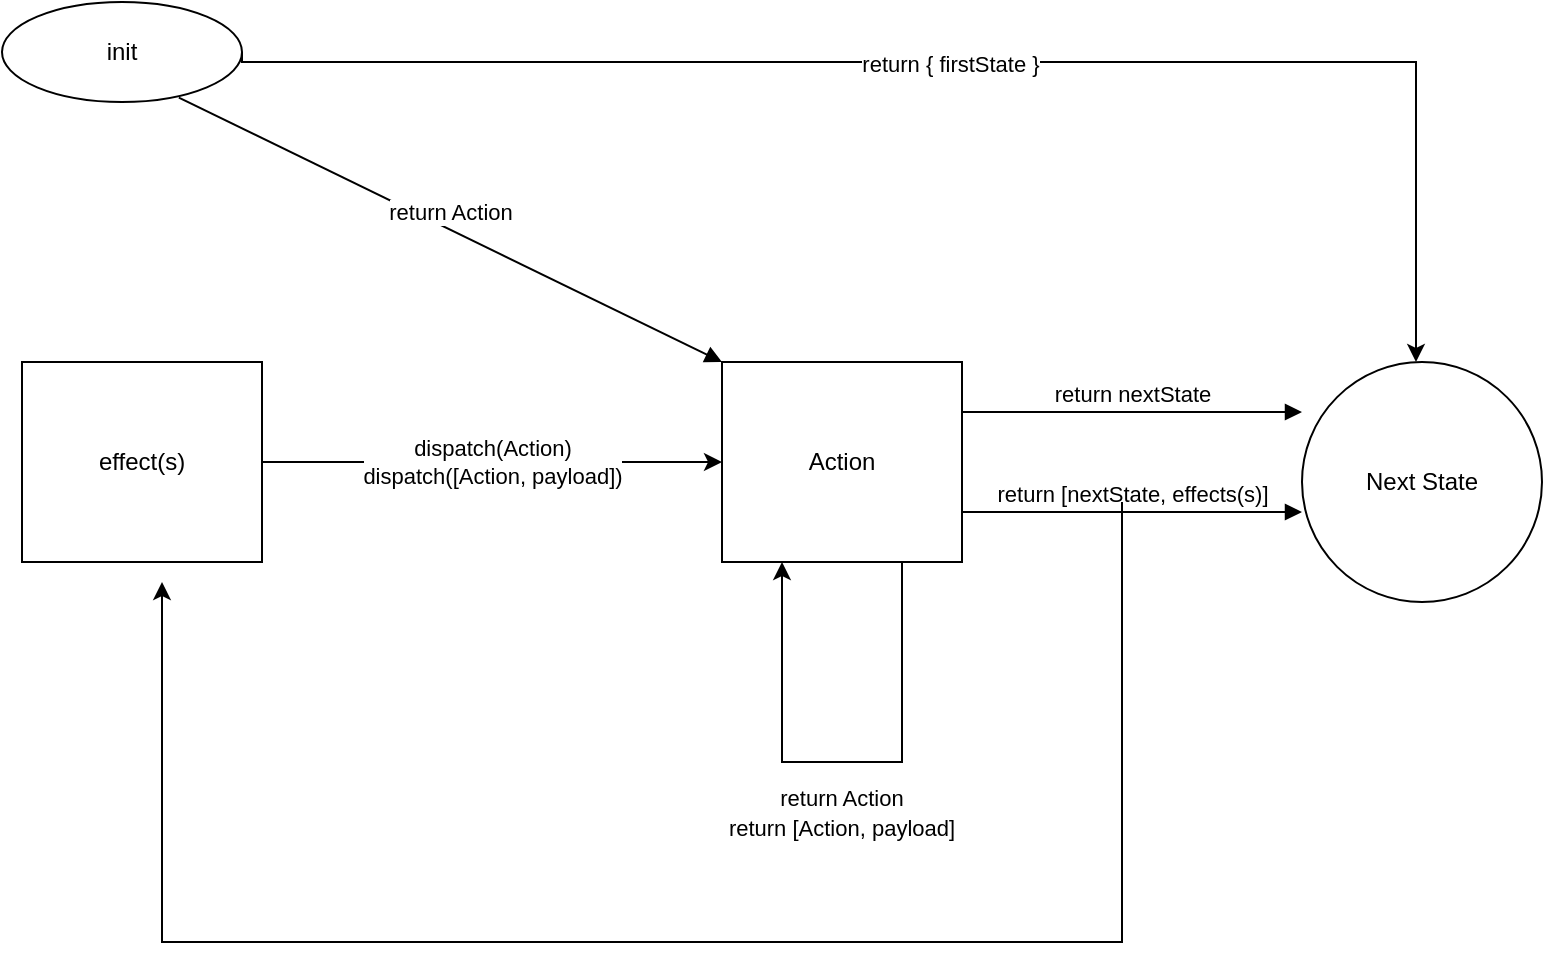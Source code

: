 <mxfile version="16.6.1" type="github">
  <diagram name="Page-1" id="c7558073-3199-34d8-9f00-42111426c3f3">
    <mxGraphModel dx="1038" dy="635" grid="1" gridSize="10" guides="1" tooltips="1" connect="1" arrows="1" fold="1" page="1" pageScale="1" pageWidth="826" pageHeight="1169" background="none" math="0" shadow="0">
      <root>
        <mxCell id="0" />
        <mxCell id="1" parent="0" />
        <mxCell id="r2CEHBMajB01373GKRsO-96" value="init&lt;br&gt;" style="ellipse;whiteSpace=wrap;html=1;" vertex="1" parent="1">
          <mxGeometry x="40" y="40" width="120" height="50" as="geometry" />
        </mxCell>
        <mxCell id="r2CEHBMajB01373GKRsO-97" value="Action&lt;br&gt;" style="rounded=0;whiteSpace=wrap;html=1;" vertex="1" parent="1">
          <mxGeometry x="400" y="220" width="120" height="100" as="geometry" />
        </mxCell>
        <mxCell id="r2CEHBMajB01373GKRsO-98" value="Next State" style="ellipse;whiteSpace=wrap;html=1;" vertex="1" parent="1">
          <mxGeometry x="690" y="220" width="120" height="120" as="geometry" />
        </mxCell>
        <mxCell id="r2CEHBMajB01373GKRsO-103" value="r" style="edgeStyle=segmentEdgeStyle;endArrow=classic;html=1;rounded=0;exitX=1;exitY=0.5;exitDx=0;exitDy=0;entryX=0.5;entryY=0;entryDx=0;entryDy=0;" edge="1" parent="1" source="r2CEHBMajB01373GKRsO-96">
          <mxGeometry width="50" height="50" relative="1" as="geometry">
            <mxPoint x="237" y="85" as="sourcePoint" />
            <mxPoint x="747" y="220" as="targetPoint" />
            <Array as="points">
              <mxPoint x="160" y="70" />
              <mxPoint x="747" y="70" />
            </Array>
          </mxGeometry>
        </mxCell>
        <mxCell id="r2CEHBMajB01373GKRsO-105" value="return { firstState }" style="edgeLabel;html=1;align=center;verticalAlign=middle;resizable=0;points=[];" vertex="1" connectable="0" parent="r2CEHBMajB01373GKRsO-103">
          <mxGeometry x="0.041" y="-1" relative="1" as="geometry">
            <mxPoint x="-27" as="offset" />
          </mxGeometry>
        </mxCell>
        <mxCell id="r2CEHBMajB01373GKRsO-109" value="effect(s)" style="rounded=0;whiteSpace=wrap;html=1;" vertex="1" parent="1">
          <mxGeometry x="50" y="220" width="120" height="100" as="geometry" />
        </mxCell>
        <mxCell id="r2CEHBMajB01373GKRsO-110" value="dispatch(Action)&lt;br&gt;dispatch([Action, payload])&lt;br&gt;" style="endArrow=classic;html=1;rounded=0;exitX=1;exitY=0.5;exitDx=0;exitDy=0;entryX=0;entryY=0.5;entryDx=0;entryDy=0;" edge="1" parent="1" source="r2CEHBMajB01373GKRsO-109" target="r2CEHBMajB01373GKRsO-97">
          <mxGeometry width="50" height="50" relative="1" as="geometry">
            <mxPoint x="420" y="260" as="sourcePoint" />
            <mxPoint x="470" y="210" as="targetPoint" />
          </mxGeometry>
        </mxCell>
        <mxCell id="r2CEHBMajB01373GKRsO-119" value="" style="edgeStyle=segmentEdgeStyle;endArrow=classic;html=1;rounded=0;exitX=0.75;exitY=1;exitDx=0;exitDy=0;entryX=0.25;entryY=1;entryDx=0;entryDy=0;" edge="1" parent="1" source="r2CEHBMajB01373GKRsO-97" target="r2CEHBMajB01373GKRsO-97">
          <mxGeometry width="50" height="50" relative="1" as="geometry">
            <mxPoint x="490" y="350" as="sourcePoint" />
            <mxPoint x="430" y="330" as="targetPoint" />
            <Array as="points">
              <mxPoint x="490" y="420" />
              <mxPoint x="430" y="420" />
            </Array>
          </mxGeometry>
        </mxCell>
        <mxCell id="r2CEHBMajB01373GKRsO-121" value="&lt;br style=&quot;font-size: 11px&quot;&gt;&lt;span style=&quot;font-size: 11px ; background-color: rgb(255 , 255 , 255)&quot;&gt;return Action&lt;/span&gt;&lt;br style=&quot;font-size: 11px&quot;&gt;&lt;span style=&quot;font-size: 11px ; background-color: rgb(255 , 255 , 255)&quot;&gt;return [Action, payload]&lt;br&gt;&lt;br&gt;&lt;/span&gt;" style="text;html=1;strokeColor=none;fillColor=none;align=center;verticalAlign=middle;whiteSpace=wrap;rounded=0;" vertex="1" parent="1">
          <mxGeometry x="395" y="430" width="130" height="30" as="geometry" />
        </mxCell>
        <mxCell id="r2CEHBMajB01373GKRsO-125" value="return Action" style="html=1;verticalAlign=bottom;endArrow=block;rounded=0;exitX=0.737;exitY=0.956;exitDx=0;exitDy=0;exitPerimeter=0;entryX=0;entryY=0;entryDx=0;entryDy=0;" edge="1" parent="1" source="r2CEHBMajB01373GKRsO-96" target="r2CEHBMajB01373GKRsO-97">
          <mxGeometry width="80" relative="1" as="geometry">
            <mxPoint x="220" y="140" as="sourcePoint" />
            <mxPoint x="300" y="140" as="targetPoint" />
          </mxGeometry>
        </mxCell>
        <mxCell id="r2CEHBMajB01373GKRsO-127" value="return nextState" style="html=1;verticalAlign=bottom;endArrow=block;rounded=0;exitX=1;exitY=0.25;exitDx=0;exitDy=0;" edge="1" parent="1" source="r2CEHBMajB01373GKRsO-97">
          <mxGeometry width="80" relative="1" as="geometry">
            <mxPoint x="520" y="290" as="sourcePoint" />
            <mxPoint x="690" y="245" as="targetPoint" />
          </mxGeometry>
        </mxCell>
        <mxCell id="r2CEHBMajB01373GKRsO-128" value="return [nextState, effects(s)]" style="html=1;verticalAlign=bottom;endArrow=block;rounded=0;exitX=1;exitY=0.75;exitDx=0;exitDy=0;entryX=0;entryY=0.625;entryDx=0;entryDy=0;entryPerimeter=0;" edge="1" parent="1" source="r2CEHBMajB01373GKRsO-97" target="r2CEHBMajB01373GKRsO-98">
          <mxGeometry width="80" relative="1" as="geometry">
            <mxPoint x="380" y="290" as="sourcePoint" />
            <mxPoint x="640" y="370" as="targetPoint" />
          </mxGeometry>
        </mxCell>
        <mxCell id="r2CEHBMajB01373GKRsO-129" value="" style="edgeStyle=segmentEdgeStyle;endArrow=classic;html=1;rounded=0;" edge="1" parent="1">
          <mxGeometry width="50" height="50" relative="1" as="geometry">
            <mxPoint x="600" y="290" as="sourcePoint" />
            <mxPoint x="120" y="330" as="targetPoint" />
            <Array as="points">
              <mxPoint x="600" y="510" />
            </Array>
          </mxGeometry>
        </mxCell>
      </root>
    </mxGraphModel>
  </diagram>
</mxfile>
